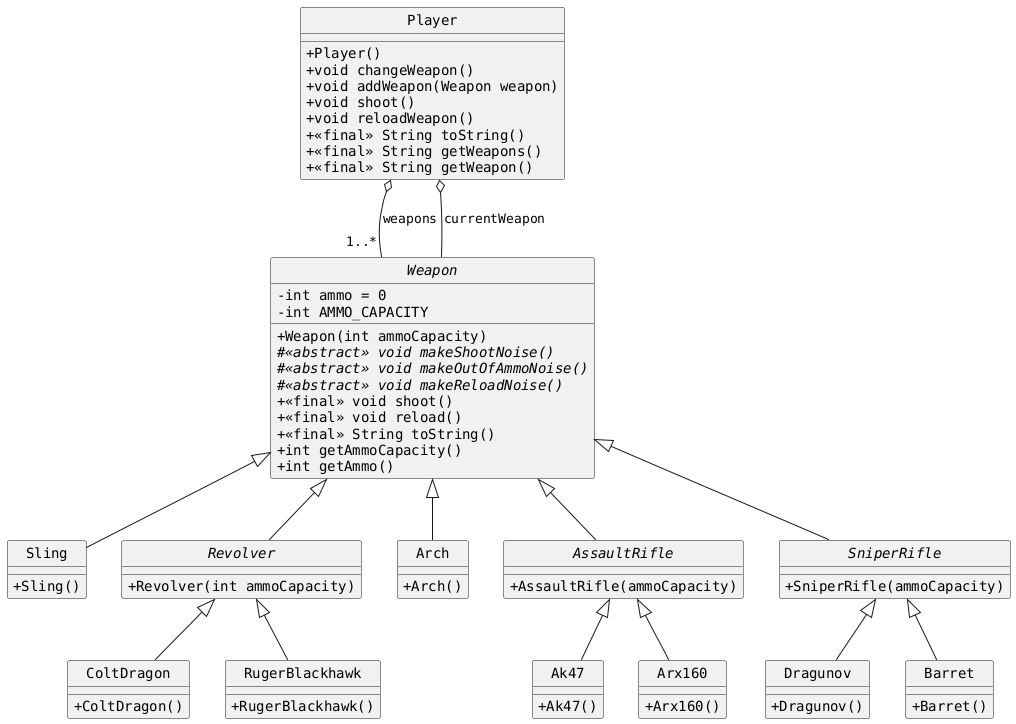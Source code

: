 @startuml weapon
    skinparam defaultFontName Monospaced
    skinparam monochrome true
    skinparam classAttributeIconSize 0
    hide circle
    class Player{
        + Player()
        + void changeWeapon()
        + void addWeapon(Weapon weapon)
        + void shoot()
        + void reloadWeapon()
        + <<final>> String toString()
        + <<final>> String getWeapons()
        + <<final>> String getWeapon()
    }

    abstract Weapon{
            - int ammo = 0
            - int AMMO_CAPACITY
        + Weapon(int ammoCapacity)
        # {abstract} <<abstract>> void makeShootNoise()
        # {abstract} <<abstract>> void makeOutOfAmmoNoise()
        # {abstract} <<abstract>> void makeReloadNoise()
        + <<final>> void shoot()
        + <<final>> void reload()
        + <<final>> String toString()
        + int getAmmoCapacity()
        + int getAmmo()
    }

    class Sling{
        + Sling()
    }

    abstract Revolver{
        + Revolver(int ammoCapacity)
    }

    class ColtDragon{
        + ColtDragon()
    }

    class RugerBlackhawk{
        + RugerBlackhawk()
    }

    class Arch{
        + Arch()
    }

    abstract AssaultRifle{
        + AssaultRifle(ammoCapacity)
    }

    abstract SniperRifle{
        + SniperRifle(ammoCapacity)
    }

    class Ak47{
        + Ak47()
    }

    class Arx160{
        + Arx160()
    }

    class Dragunov{
        + Dragunov()
    }

    class Barret{
        + Barret()
    }


    Weapon <|-- Sling
    Weapon <|-- Revolver
    Weapon <|-- AssaultRifle
    Weapon <|-- SniperRifle
    Weapon <|-- Arch
    AssaultRifle <|-- Ak47
    AssaultRifle <|-- Arx160
    SniperRifle <|-- Barret
    SniperRifle <|-- Dragunov
    Revolver <|-- ColtDragon
    Revolver <|-- RugerBlackhawk
    Player o-- "1..*" Weapon: weapons
    Player o-- Weapon: currentWeapon
@enduml